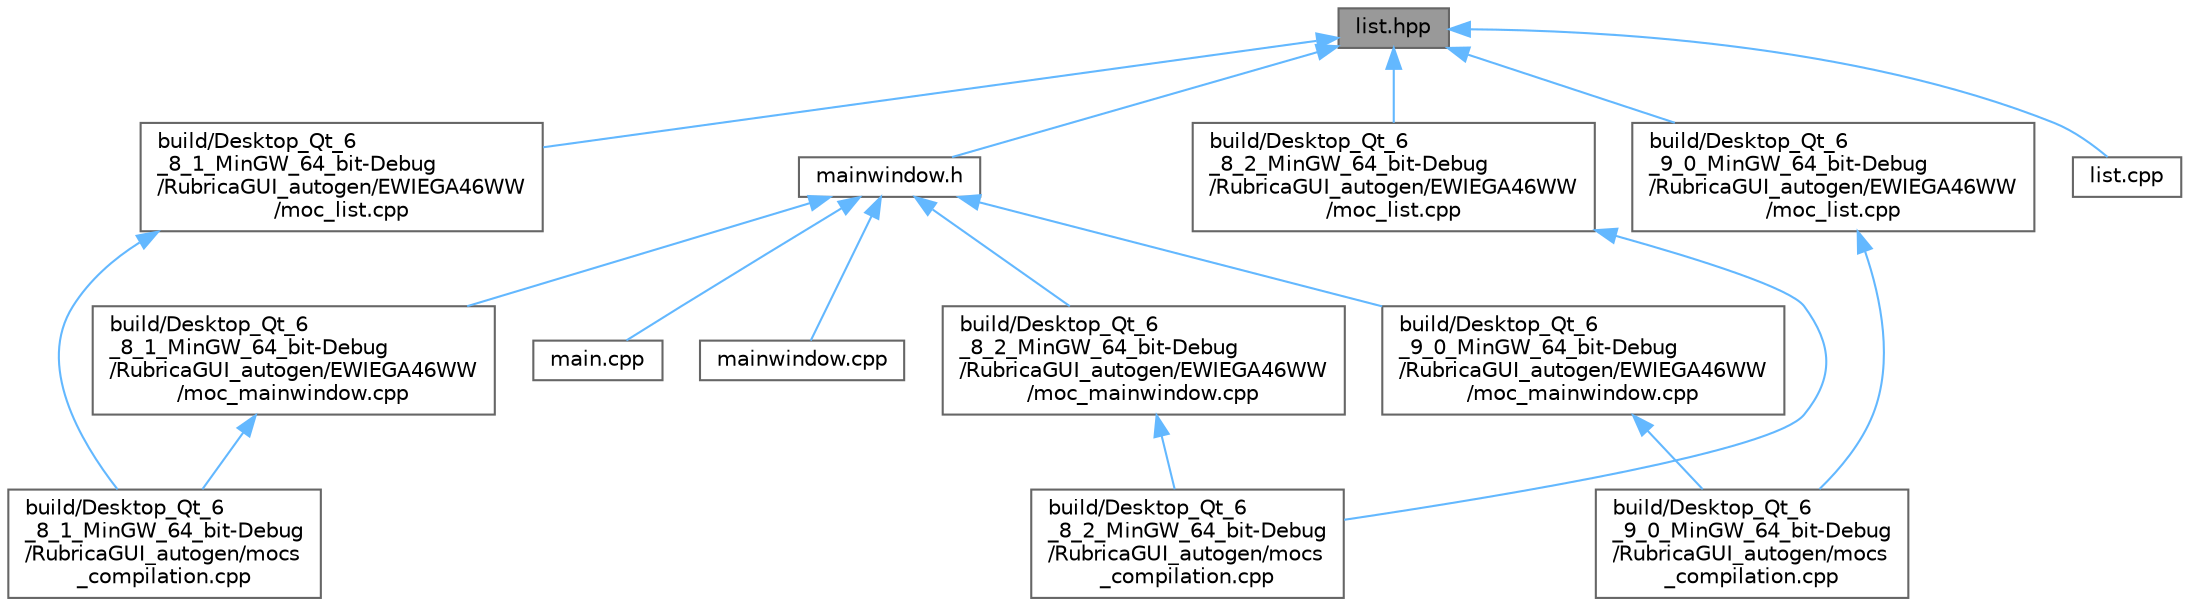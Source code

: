 digraph "list.hpp"
{
 // LATEX_PDF_SIZE
  bgcolor="transparent";
  edge [fontname=Helvetica,fontsize=10,labelfontname=Helvetica,labelfontsize=10];
  node [fontname=Helvetica,fontsize=10,shape=box,height=0.2,width=0.4];
  Node1 [id="Node000001",label="list.hpp",height=0.2,width=0.4,color="gray40", fillcolor="grey60", style="filled", fontcolor="black",tooltip="Gestione di una rubrica utilizzando una linked list."];
  Node1 -> Node2 [id="edge1_Node000001_Node000002",dir="back",color="steelblue1",style="solid",tooltip=" "];
  Node2 [id="Node000002",label="build/Desktop_Qt_6\l_8_1_MinGW_64_bit-Debug\l/RubricaGUI_autogen/EWIEGA46WW\l/moc_list.cpp",height=0.2,width=0.4,color="grey40", fillcolor="white", style="filled",URL="$_desktop___qt__6__8__1___min_g_w__64__bit-_debug_2_rubrica_g_u_i__autogen_2_e_w_i_e_g_a46_w_w_2moc__list_8cpp.html",tooltip=" "];
  Node2 -> Node3 [id="edge2_Node000002_Node000003",dir="back",color="steelblue1",style="solid",tooltip=" "];
  Node3 [id="Node000003",label="build/Desktop_Qt_6\l_8_1_MinGW_64_bit-Debug\l/RubricaGUI_autogen/mocs\l_compilation.cpp",height=0.2,width=0.4,color="grey40", fillcolor="white", style="filled",URL="$_desktop___qt__6__8__1___min_g_w__64__bit-_debug_2_rubrica_g_u_i__autogen_2mocs__compilation_8cpp.html",tooltip=" "];
  Node1 -> Node4 [id="edge3_Node000001_Node000004",dir="back",color="steelblue1",style="solid",tooltip=" "];
  Node4 [id="Node000004",label="build/Desktop_Qt_6\l_8_2_MinGW_64_bit-Debug\l/RubricaGUI_autogen/EWIEGA46WW\l/moc_list.cpp",height=0.2,width=0.4,color="grey40", fillcolor="white", style="filled",URL="$_desktop___qt__6__8__2___min_g_w__64__bit-_debug_2_rubrica_g_u_i__autogen_2_e_w_i_e_g_a46_w_w_2moc__list_8cpp.html",tooltip=" "];
  Node4 -> Node5 [id="edge4_Node000004_Node000005",dir="back",color="steelblue1",style="solid",tooltip=" "];
  Node5 [id="Node000005",label="build/Desktop_Qt_6\l_8_2_MinGW_64_bit-Debug\l/RubricaGUI_autogen/mocs\l_compilation.cpp",height=0.2,width=0.4,color="grey40", fillcolor="white", style="filled",URL="$_desktop___qt__6__8__2___min_g_w__64__bit-_debug_2_rubrica_g_u_i__autogen_2mocs__compilation_8cpp.html",tooltip=" "];
  Node1 -> Node6 [id="edge5_Node000001_Node000006",dir="back",color="steelblue1",style="solid",tooltip=" "];
  Node6 [id="Node000006",label="build/Desktop_Qt_6\l_9_0_MinGW_64_bit-Debug\l/RubricaGUI_autogen/EWIEGA46WW\l/moc_list.cpp",height=0.2,width=0.4,color="grey40", fillcolor="white", style="filled",URL="$_desktop___qt__6__9__0___min_g_w__64__bit-_debug_2_rubrica_g_u_i__autogen_2_e_w_i_e_g_a46_w_w_2moc__list_8cpp.html",tooltip=" "];
  Node6 -> Node7 [id="edge6_Node000006_Node000007",dir="back",color="steelblue1",style="solid",tooltip=" "];
  Node7 [id="Node000007",label="build/Desktop_Qt_6\l_9_0_MinGW_64_bit-Debug\l/RubricaGUI_autogen/mocs\l_compilation.cpp",height=0.2,width=0.4,color="grey40", fillcolor="white", style="filled",URL="$_desktop___qt__6__9__0___min_g_w__64__bit-_debug_2_rubrica_g_u_i__autogen_2mocs__compilation_8cpp.html",tooltip=" "];
  Node1 -> Node8 [id="edge7_Node000001_Node000008",dir="back",color="steelblue1",style="solid",tooltip=" "];
  Node8 [id="Node000008",label="list.cpp",height=0.2,width=0.4,color="grey40", fillcolor="white", style="filled",URL="$list_8cpp.html",tooltip="ContactList class implementation."];
  Node1 -> Node9 [id="edge8_Node000001_Node000009",dir="back",color="steelblue1",style="solid",tooltip=" "];
  Node9 [id="Node000009",label="mainwindow.h",height=0.2,width=0.4,color="grey40", fillcolor="white", style="filled",URL="$mainwindow_8h.html",tooltip="Finestra principale dell'applicazione rubrica."];
  Node9 -> Node10 [id="edge9_Node000009_Node000010",dir="back",color="steelblue1",style="solid",tooltip=" "];
  Node10 [id="Node000010",label="build/Desktop_Qt_6\l_8_1_MinGW_64_bit-Debug\l/RubricaGUI_autogen/EWIEGA46WW\l/moc_mainwindow.cpp",height=0.2,width=0.4,color="grey40", fillcolor="white", style="filled",URL="$_desktop___qt__6__8__1___min_g_w__64__bit-_debug_2_rubrica_g_u_i__autogen_2_e_w_i_e_g_a46_w_w_2moc__mainwindow_8cpp.html",tooltip=" "];
  Node10 -> Node3 [id="edge10_Node000010_Node000003",dir="back",color="steelblue1",style="solid",tooltip=" "];
  Node9 -> Node11 [id="edge11_Node000009_Node000011",dir="back",color="steelblue1",style="solid",tooltip=" "];
  Node11 [id="Node000011",label="build/Desktop_Qt_6\l_8_2_MinGW_64_bit-Debug\l/RubricaGUI_autogen/EWIEGA46WW\l/moc_mainwindow.cpp",height=0.2,width=0.4,color="grey40", fillcolor="white", style="filled",URL="$_desktop___qt__6__8__2___min_g_w__64__bit-_debug_2_rubrica_g_u_i__autogen_2_e_w_i_e_g_a46_w_w_2moc__mainwindow_8cpp.html",tooltip=" "];
  Node11 -> Node5 [id="edge12_Node000011_Node000005",dir="back",color="steelblue1",style="solid",tooltip=" "];
  Node9 -> Node12 [id="edge13_Node000009_Node000012",dir="back",color="steelblue1",style="solid",tooltip=" "];
  Node12 [id="Node000012",label="build/Desktop_Qt_6\l_9_0_MinGW_64_bit-Debug\l/RubricaGUI_autogen/EWIEGA46WW\l/moc_mainwindow.cpp",height=0.2,width=0.4,color="grey40", fillcolor="white", style="filled",URL="$_desktop___qt__6__9__0___min_g_w__64__bit-_debug_2_rubrica_g_u_i__autogen_2_e_w_i_e_g_a46_w_w_2moc__mainwindow_8cpp.html",tooltip=" "];
  Node12 -> Node7 [id="edge14_Node000012_Node000007",dir="back",color="steelblue1",style="solid",tooltip=" "];
  Node9 -> Node13 [id="edge15_Node000009_Node000013",dir="back",color="steelblue1",style="solid",tooltip=" "];
  Node13 [id="Node000013",label="main.cpp",height=0.2,width=0.4,color="grey40", fillcolor="white", style="filled",URL="$main_8cpp.html",tooltip=" "];
  Node9 -> Node14 [id="edge16_Node000009_Node000014",dir="back",color="steelblue1",style="solid",tooltip=" "];
  Node14 [id="Node000014",label="mainwindow.cpp",height=0.2,width=0.4,color="grey40", fillcolor="white", style="filled",URL="$mainwindow_8cpp.html",tooltip="Main application window implementation."];
}
